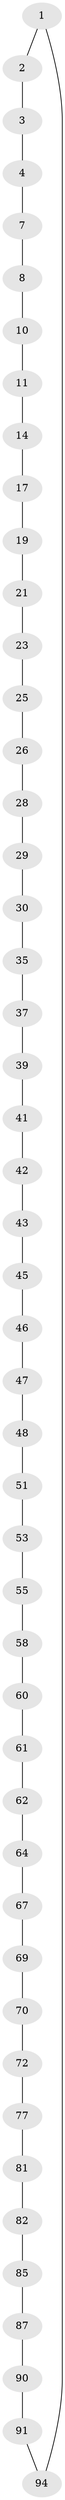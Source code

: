 // original degree distribution, {2: 1.0}
// Generated by graph-tools (version 1.1) at 2025/20/03/04/25 18:20:02]
// undirected, 48 vertices, 48 edges
graph export_dot {
graph [start="1"]
  node [color=gray90,style=filled];
  1;
  2;
  3;
  4 [super="+5"];
  7;
  8 [super="+9"];
  10;
  11 [super="+12"];
  14 [super="+15"];
  17 [super="+18"];
  19 [super="+20"];
  21 [super="+22"];
  23 [super="+24"];
  25;
  26 [super="+27"];
  28;
  29;
  30 [super="+31"];
  35 [super="+36"];
  37 [super="+38"];
  39 [super="+40"];
  41;
  42;
  43 [super="+44"];
  45;
  46;
  47;
  48 [super="+49"];
  51 [super="+52"];
  53 [super="+54"];
  55 [super="+56"];
  58 [super="+59"];
  60;
  61;
  62 [super="+63"];
  64 [super="+65"];
  67 [super="+68"];
  69;
  70 [super="+71"];
  72 [super="+73"];
  77 [super="+78"];
  81;
  82 [super="+83"];
  85 [super="+86"];
  87 [super="+88"];
  90;
  91 [super="+92"];
  94 [super="+95"];
  1 -- 2;
  1 -- 94;
  2 -- 3;
  3 -- 4;
  4 -- 7;
  7 -- 8;
  8 -- 10;
  10 -- 11;
  11 -- 14;
  14 -- 17;
  17 -- 19;
  19 -- 21;
  21 -- 23;
  23 -- 25;
  25 -- 26;
  26 -- 28;
  28 -- 29;
  29 -- 30;
  30 -- 35;
  35 -- 37;
  37 -- 39;
  39 -- 41;
  41 -- 42;
  42 -- 43;
  43 -- 45;
  45 -- 46;
  46 -- 47;
  47 -- 48;
  48 -- 51;
  51 -- 53;
  53 -- 55;
  55 -- 58;
  58 -- 60;
  60 -- 61;
  61 -- 62;
  62 -- 64;
  64 -- 67;
  67 -- 69;
  69 -- 70;
  70 -- 72;
  72 -- 77;
  77 -- 81;
  81 -- 82;
  82 -- 85;
  85 -- 87;
  87 -- 90;
  90 -- 91;
  91 -- 94;
}

